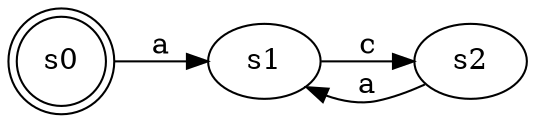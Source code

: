 digraph alt { 
  rankdir="LR"
  s0 [ shape="doublecircle" ]
  s0->s1 [
    label= "a"
  ] ;
  s1->s2 [
    label= "c"
  ] ;
  s2->s1 [
    label= "a"
  ] ;
}

